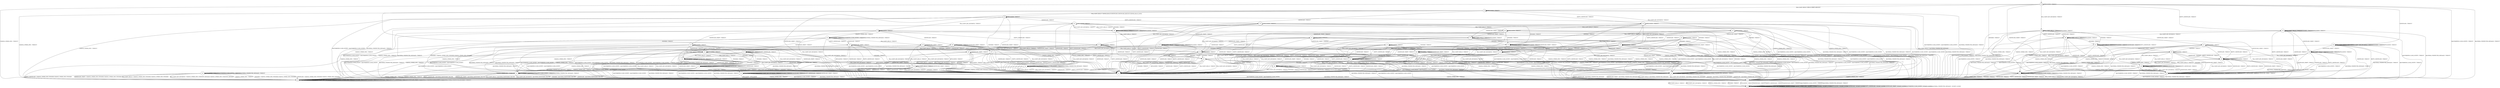 digraph g {

	s0 [shape="circle" label="s0"];
	s1 [shape="circle" label="s1"];
	s2 [shape="circle" label="s2"];
	s3 [shape="circle" label="s3"];
	s4 [shape="circle" label="s4"];
	s5 [shape="circle" label="s5"];
	s6 [shape="circle" label="s6"];
	s7 [shape="circle" label="s7"];
	s8 [shape="circle" label="s8"];
	s9 [shape="circle" label="s9"];
	s10 [shape="circle" label="s10"];
	s11 [shape="circle" label="s11"];
	s12 [shape="circle" label="s12"];
	s13 [shape="circle" label="s13"];
	s14 [shape="circle" label="s14"];
	s15 [shape="circle" label="s15"];
	s16 [shape="circle" label="s16"];
	s17 [shape="circle" label="s17"];
	s18 [shape="circle" label="s18"];
	s19 [shape="circle" label="s19"];
	s20 [shape="circle" label="s20"];
	s21 [shape="circle" label="s21"];
	s22 [shape="circle" label="s22"];
	s23 [shape="circle" label="s23"];
	s24 [shape="circle" label="s24"];
	s25 [shape="circle" label="s25"];
	s26 [shape="circle" label="s26"];
	s27 [shape="circle" label="s27"];
	s28 [shape="circle" label="s28"];
	s29 [shape="circle" label="s29"];
	s30 [shape="circle" label="s30"];
	s31 [shape="circle" label="s31"];
	s32 [shape="circle" label="s32"];
	s33 [shape="circle" label="s33"];
	s34 [shape="circle" label="s34"];
	s35 [shape="circle" label="s35"];
	s36 [shape="circle" label="s36"];
	s37 [shape="circle" label="s37"];
	s38 [shape="circle" label="s38"];
	s39 [shape="circle" label="s39"];
	s40 [shape="circle" label="s40"];
	s41 [shape="circle" label="s41"];
	s42 [shape="circle" label="s42"];
	s43 [shape="circle" label="s43"];
	s44 [shape="circle" label="s44"];
	s45 [shape="circle" label="s45"];
	s46 [shape="circle" label="s46"];
	s47 [shape="circle" label="s47"];
	s48 [shape="circle" label="s48"];
	s49 [shape="circle" label="s49"];
	s50 [shape="circle" label="s50"];
	s51 [shape="circle" label="s51"];
	s52 [shape="circle" label="s52"];
	s53 [shape="circle" label="s53"];
	s54 [shape="circle" label="s54"];
	s55 [shape="circle" label="s55"];
	s56 [shape="circle" label="s56"];
	s57 [shape="circle" label="s57"];
	s0 -> s2 [label="RSA_CLIENT_HELLO / HELLO_VERIFY_REQUEST"];
	s0 -> s8 [label="RSA_CLIENT_KEY_EXCHANGE / TIMEOUT"];
	s0 -> s6 [label="CHANGE_CIPHER_SPEC / TIMEOUT"];
	s0 -> s5 [label="FINISHED / TIMEOUT"];
	s0 -> s0 [label="APPLICATION / TIMEOUT"];
	s0 -> s28 [label="CERTIFICATE / TIMEOUT"];
	s0 -> s10 [label="EMPTY_CERTIFICATE / TIMEOUT"];
	s0 -> s5 [label="CERTIFICATE_VERIFY / TIMEOUT"];
	s0 -> s1 [label="Alert(WARNING,CLOSE_NOTIFY) / TIMEOUT"];
	s0 -> s1 [label="Alert(FATAL,UNEXPECTED_MESSAGE) / TIMEOUT"];
	s1 -> s3 [label="RSA_CLIENT_HELLO / TIMEOUT"];
	s1 -> s3 [label="RSA_CLIENT_KEY_EXCHANGE / TIMEOUT"];
	s1 -> s3 [label="CHANGE_CIPHER_SPEC / TIMEOUT"];
	s1 -> s3 [label="FINISHED / TIMEOUT"];
	s1 -> s3 [label="APPLICATION / TIMEOUT"];
	s1 -> s3 [label="CERTIFICATE / TIMEOUT"];
	s1 -> s3 [label="EMPTY_CERTIFICATE / TIMEOUT"];
	s1 -> s3 [label="CERTIFICATE_VERIFY / TIMEOUT"];
	s1 -> s3 [label="Alert(WARNING,CLOSE_NOTIFY) / TIMEOUT"];
	s1 -> s3 [label="Alert(FATAL,UNEXPECTED_MESSAGE) / TIMEOUT"];
	s2 -> s4 [label="RSA_CLIENT_HELLO / SERVER_HELLO,CERTIFICATE,CERTIFICATE_REQUEST,SERVER_HELLO_DONE"];
	s2 -> s15 [label="RSA_CLIENT_KEY_EXCHANGE / TIMEOUT"];
	s2 -> s6 [label="CHANGE_CIPHER_SPEC / TIMEOUT"];
	s2 -> s16 [label="FINISHED / TIMEOUT"];
	s2 -> s2 [label="APPLICATION / TIMEOUT"];
	s2 -> s56 [label="CERTIFICATE / TIMEOUT"];
	s2 -> s34 [label="EMPTY_CERTIFICATE / TIMEOUT"];
	s2 -> s16 [label="CERTIFICATE_VERIFY / TIMEOUT"];
	s2 -> s1 [label="Alert(WARNING,CLOSE_NOTIFY) / Alert(WARNING,CLOSE_NOTIFY)"];
	s2 -> s1 [label="Alert(FATAL,UNEXPECTED_MESSAGE) / TIMEOUT"];
	s3 -> s3 [label="RSA_CLIENT_HELLO / SOCKET_CLOSED"];
	s3 -> s3 [label="RSA_CLIENT_KEY_EXCHANGE / SOCKET_CLOSED"];
	s3 -> s3 [label="CHANGE_CIPHER_SPEC / SOCKET_CLOSED"];
	s3 -> s3 [label="FINISHED / SOCKET_CLOSED"];
	s3 -> s3 [label="APPLICATION / SOCKET_CLOSED"];
	s3 -> s3 [label="CERTIFICATE / SOCKET_CLOSED"];
	s3 -> s3 [label="EMPTY_CERTIFICATE / SOCKET_CLOSED"];
	s3 -> s3 [label="CERTIFICATE_VERIFY / SOCKET_CLOSED"];
	s3 -> s3 [label="Alert(WARNING,CLOSE_NOTIFY) / SOCKET_CLOSED"];
	s3 -> s3 [label="Alert(FATAL,UNEXPECTED_MESSAGE) / SOCKET_CLOSED"];
	s4 -> s1 [label="RSA_CLIENT_HELLO / Alert(FATAL,UNEXPECTED_MESSAGE)"];
	s4 -> s7 [label="RSA_CLIENT_KEY_EXCHANGE / TIMEOUT"];
	s4 -> s6 [label="CHANGE_CIPHER_SPEC / TIMEOUT"];
	s4 -> s16 [label="FINISHED / TIMEOUT"];
	s4 -> s4 [label="APPLICATION / TIMEOUT"];
	s4 -> s51 [label="CERTIFICATE / TIMEOUT"];
	s4 -> s20 [label="EMPTY_CERTIFICATE / TIMEOUT"];
	s4 -> s16 [label="CERTIFICATE_VERIFY / TIMEOUT"];
	s4 -> s1 [label="Alert(WARNING,CLOSE_NOTIFY) / Alert(WARNING,CLOSE_NOTIFY)"];
	s4 -> s1 [label="Alert(FATAL,UNEXPECTED_MESSAGE) / TIMEOUT"];
	s5 -> s5 [label="RSA_CLIENT_HELLO / TIMEOUT"];
	s5 -> s5 [label="RSA_CLIENT_KEY_EXCHANGE / TIMEOUT"];
	s5 -> s6 [label="CHANGE_CIPHER_SPEC / TIMEOUT"];
	s5 -> s5 [label="FINISHED / TIMEOUT"];
	s5 -> s5 [label="APPLICATION / TIMEOUT"];
	s5 -> s5 [label="CERTIFICATE / TIMEOUT"];
	s5 -> s5 [label="EMPTY_CERTIFICATE / TIMEOUT"];
	s5 -> s5 [label="CERTIFICATE_VERIFY / TIMEOUT"];
	s5 -> s1 [label="Alert(WARNING,CLOSE_NOTIFY) / TIMEOUT"];
	s5 -> s1 [label="Alert(FATAL,UNEXPECTED_MESSAGE) / TIMEOUT"];
	s6 -> s6 [label="RSA_CLIENT_HELLO / TIMEOUT"];
	s6 -> s6 [label="RSA_CLIENT_KEY_EXCHANGE / TIMEOUT"];
	s6 -> s6 [label="CHANGE_CIPHER_SPEC / TIMEOUT"];
	s6 -> s6 [label="FINISHED / TIMEOUT"];
	s6 -> s6 [label="APPLICATION / TIMEOUT"];
	s6 -> s6 [label="CERTIFICATE / TIMEOUT"];
	s6 -> s6 [label="EMPTY_CERTIFICATE / TIMEOUT"];
	s6 -> s6 [label="CERTIFICATE_VERIFY / TIMEOUT"];
	s6 -> s6 [label="Alert(WARNING,CLOSE_NOTIFY) / TIMEOUT"];
	s6 -> s6 [label="Alert(FATAL,UNEXPECTED_MESSAGE) / TIMEOUT"];
	s7 -> s33 [label="RSA_CLIENT_HELLO / TIMEOUT"];
	s7 -> s16 [label="RSA_CLIENT_KEY_EXCHANGE / TIMEOUT"];
	s7 -> s22 [label="CHANGE_CIPHER_SPEC / TIMEOUT"];
	s7 -> s12 [label="FINISHED / TIMEOUT"];
	s7 -> s7 [label="APPLICATION / TIMEOUT"];
	s7 -> s40 [label="CERTIFICATE / TIMEOUT"];
	s7 -> s53 [label="EMPTY_CERTIFICATE / TIMEOUT"];
	s7 -> s13 [label="CERTIFICATE_VERIFY / TIMEOUT"];
	s7 -> s1 [label="Alert(WARNING,CLOSE_NOTIFY) / Alert(WARNING,CLOSE_NOTIFY)"];
	s7 -> s1 [label="Alert(FATAL,UNEXPECTED_MESSAGE) / TIMEOUT"];
	s8 -> s8 [label="RSA_CLIENT_HELLO / TIMEOUT"];
	s8 -> s5 [label="RSA_CLIENT_KEY_EXCHANGE / TIMEOUT"];
	s8 -> s9 [label="CHANGE_CIPHER_SPEC / TIMEOUT"];
	s8 -> s31 [label="FINISHED / TIMEOUT"];
	s8 -> s8 [label="APPLICATION / TIMEOUT"];
	s8 -> s48 [label="CERTIFICATE / TIMEOUT"];
	s8 -> s48 [label="EMPTY_CERTIFICATE / TIMEOUT"];
	s8 -> s11 [label="CERTIFICATE_VERIFY / TIMEOUT"];
	s8 -> s1 [label="Alert(WARNING,CLOSE_NOTIFY) / TIMEOUT"];
	s8 -> s1 [label="Alert(FATAL,UNEXPECTED_MESSAGE) / TIMEOUT"];
	s9 -> s1 [label="RSA_CLIENT_HELLO / TIMEOUT"];
	s9 -> s1 [label="RSA_CLIENT_KEY_EXCHANGE / TIMEOUT"];
	s9 -> s6 [label="CHANGE_CIPHER_SPEC / TIMEOUT"];
	s9 -> s1 [label="FINISHED / TIMEOUT"];
	s9 -> s9 [label="APPLICATION / TIMEOUT"];
	s9 -> s1 [label="CERTIFICATE / TIMEOUT"];
	s9 -> s1 [label="EMPTY_CERTIFICATE / TIMEOUT"];
	s9 -> s1 [label="CERTIFICATE_VERIFY / TIMEOUT"];
	s9 -> s9 [label="Alert(WARNING,CLOSE_NOTIFY) / TIMEOUT"];
	s9 -> s9 [label="Alert(FATAL,UNEXPECTED_MESSAGE) / TIMEOUT"];
	s10 -> s10 [label="RSA_CLIENT_HELLO / TIMEOUT"];
	s10 -> s48 [label="RSA_CLIENT_KEY_EXCHANGE / TIMEOUT"];
	s10 -> s9 [label="CHANGE_CIPHER_SPEC / TIMEOUT"];
	s10 -> s10 [label="FINISHED / TIMEOUT"];
	s10 -> s10 [label="APPLICATION / TIMEOUT"];
	s10 -> s5 [label="CERTIFICATE / TIMEOUT"];
	s10 -> s5 [label="EMPTY_CERTIFICATE / TIMEOUT"];
	s10 -> s36 [label="CERTIFICATE_VERIFY / TIMEOUT"];
	s10 -> s1 [label="Alert(WARNING,CLOSE_NOTIFY) / TIMEOUT"];
	s10 -> s1 [label="Alert(FATAL,UNEXPECTED_MESSAGE) / TIMEOUT"];
	s11 -> s38 [label="RSA_CLIENT_HELLO / TIMEOUT"];
	s11 -> s5 [label="RSA_CLIENT_KEY_EXCHANGE / TIMEOUT"];
	s11 -> s9 [label="CHANGE_CIPHER_SPEC / TIMEOUT"];
	s11 -> s54 [label="FINISHED / TIMEOUT"];
	s11 -> s11 [label="APPLICATION / TIMEOUT"];
	s11 -> s39 [label="CERTIFICATE / TIMEOUT"];
	s11 -> s39 [label="EMPTY_CERTIFICATE / TIMEOUT"];
	s11 -> s5 [label="CERTIFICATE_VERIFY / TIMEOUT"];
	s11 -> s1 [label="Alert(WARNING,CLOSE_NOTIFY) / TIMEOUT"];
	s11 -> s1 [label="Alert(FATAL,UNEXPECTED_MESSAGE) / TIMEOUT"];
	s12 -> s46 [label="RSA_CLIENT_HELLO / TIMEOUT"];
	s12 -> s16 [label="RSA_CLIENT_KEY_EXCHANGE / TIMEOUT"];
	s12 -> s18 [label="CHANGE_CIPHER_SPEC / TIMEOUT"];
	s12 -> s16 [label="FINISHED / TIMEOUT"];
	s12 -> s12 [label="APPLICATION / TIMEOUT"];
	s12 -> s21 [label="CERTIFICATE / TIMEOUT"];
	s12 -> s21 [label="EMPTY_CERTIFICATE / TIMEOUT"];
	s12 -> s12 [label="CERTIFICATE_VERIFY / TIMEOUT"];
	s12 -> s1 [label="Alert(WARNING,CLOSE_NOTIFY) / Alert(WARNING,CLOSE_NOTIFY)"];
	s12 -> s1 [label="Alert(FATAL,UNEXPECTED_MESSAGE) / TIMEOUT"];
	s13 -> s42 [label="RSA_CLIENT_HELLO / TIMEOUT"];
	s13 -> s16 [label="RSA_CLIENT_KEY_EXCHANGE / TIMEOUT"];
	s13 -> s14 [label="CHANGE_CIPHER_SPEC / TIMEOUT"];
	s13 -> s27 [label="FINISHED / TIMEOUT"];
	s13 -> s13 [label="APPLICATION / TIMEOUT"];
	s13 -> s49 [label="CERTIFICATE / TIMEOUT"];
	s13 -> s49 [label="EMPTY_CERTIFICATE / TIMEOUT"];
	s13 -> s16 [label="CERTIFICATE_VERIFY / TIMEOUT"];
	s13 -> s1 [label="Alert(WARNING,CLOSE_NOTIFY) / Alert(WARNING,CLOSE_NOTIFY)"];
	s13 -> s1 [label="Alert(FATAL,UNEXPECTED_MESSAGE) / TIMEOUT"];
	s14 -> s1 [label="RSA_CLIENT_HELLO / Alert(FATAL,HANDSHAKE_FAILURE)"];
	s14 -> s1 [label="RSA_CLIENT_KEY_EXCHANGE / Alert(FATAL,HANDSHAKE_FAILURE)"];
	s14 -> s6 [label="CHANGE_CIPHER_SPEC / TIMEOUT"];
	s14 -> s1 [label="FINISHED / Alert(FATAL,HANDSHAKE_FAILURE)"];
	s14 -> s14 [label="APPLICATION / TIMEOUT"];
	s14 -> s1 [label="CERTIFICATE / Alert(FATAL,HANDSHAKE_FAILURE)"];
	s14 -> s1 [label="EMPTY_CERTIFICATE / Alert(FATAL,HANDSHAKE_FAILURE)"];
	s14 -> s1 [label="CERTIFICATE_VERIFY / Alert(FATAL,HANDSHAKE_FAILURE)"];
	s14 -> s14 [label="Alert(WARNING,CLOSE_NOTIFY) / TIMEOUT"];
	s14 -> s14 [label="Alert(FATAL,UNEXPECTED_MESSAGE) / TIMEOUT"];
	s15 -> s33 [label="RSA_CLIENT_HELLO / TIMEOUT"];
	s15 -> s16 [label="RSA_CLIENT_KEY_EXCHANGE / TIMEOUT"];
	s15 -> s18 [label="CHANGE_CIPHER_SPEC / TIMEOUT"];
	s15 -> s12 [label="FINISHED / TIMEOUT"];
	s15 -> s15 [label="APPLICATION / TIMEOUT"];
	s15 -> s17 [label="CERTIFICATE / TIMEOUT"];
	s15 -> s17 [label="EMPTY_CERTIFICATE / TIMEOUT"];
	s15 -> s43 [label="CERTIFICATE_VERIFY / TIMEOUT"];
	s15 -> s1 [label="Alert(WARNING,CLOSE_NOTIFY) / Alert(WARNING,CLOSE_NOTIFY)"];
	s15 -> s1 [label="Alert(FATAL,UNEXPECTED_MESSAGE) / TIMEOUT"];
	s16 -> s16 [label="RSA_CLIENT_HELLO / TIMEOUT"];
	s16 -> s16 [label="RSA_CLIENT_KEY_EXCHANGE / TIMEOUT"];
	s16 -> s6 [label="CHANGE_CIPHER_SPEC / TIMEOUT"];
	s16 -> s16 [label="FINISHED / TIMEOUT"];
	s16 -> s16 [label="APPLICATION / TIMEOUT"];
	s16 -> s16 [label="CERTIFICATE / TIMEOUT"];
	s16 -> s16 [label="EMPTY_CERTIFICATE / TIMEOUT"];
	s16 -> s16 [label="CERTIFICATE_VERIFY / TIMEOUT"];
	s16 -> s1 [label="Alert(WARNING,CLOSE_NOTIFY) / Alert(WARNING,CLOSE_NOTIFY)"];
	s16 -> s1 [label="Alert(FATAL,UNEXPECTED_MESSAGE) / TIMEOUT"];
	s17 -> s55 [label="RSA_CLIENT_HELLO / TIMEOUT"];
	s17 -> s16 [label="RSA_CLIENT_KEY_EXCHANGE / TIMEOUT"];
	s17 -> s18 [label="CHANGE_CIPHER_SPEC / TIMEOUT"];
	s17 -> s21 [label="FINISHED / TIMEOUT"];
	s17 -> s17 [label="APPLICATION / TIMEOUT"];
	s17 -> s16 [label="CERTIFICATE / TIMEOUT"];
	s17 -> s16 [label="EMPTY_CERTIFICATE / TIMEOUT"];
	s17 -> s19 [label="CERTIFICATE_VERIFY / TIMEOUT"];
	s17 -> s1 [label="Alert(WARNING,CLOSE_NOTIFY) / Alert(WARNING,CLOSE_NOTIFY)"];
	s17 -> s1 [label="Alert(FATAL,UNEXPECTED_MESSAGE) / TIMEOUT"];
	s18 -> s1 [label="RSA_CLIENT_HELLO / Alert(FATAL,UNEXPECTED_MESSAGE)"];
	s18 -> s1 [label="RSA_CLIENT_KEY_EXCHANGE / Alert(FATAL,UNEXPECTED_MESSAGE)"];
	s18 -> s6 [label="CHANGE_CIPHER_SPEC / TIMEOUT"];
	s18 -> s1 [label="FINISHED / Alert(FATAL,UNEXPECTED_MESSAGE)"];
	s18 -> s18 [label="APPLICATION / TIMEOUT"];
	s18 -> s1 [label="CERTIFICATE / Alert(FATAL,UNEXPECTED_MESSAGE)"];
	s18 -> s1 [label="EMPTY_CERTIFICATE / Alert(FATAL,UNEXPECTED_MESSAGE)"];
	s18 -> s1 [label="CERTIFICATE_VERIFY / Alert(FATAL,UNEXPECTED_MESSAGE)"];
	s18 -> s18 [label="Alert(WARNING,CLOSE_NOTIFY) / TIMEOUT"];
	s18 -> s18 [label="Alert(FATAL,UNEXPECTED_MESSAGE) / TIMEOUT"];
	s19 -> s19 [label="RSA_CLIENT_HELLO / TIMEOUT"];
	s19 -> s16 [label="RSA_CLIENT_KEY_EXCHANGE / TIMEOUT"];
	s19 -> s18 [label="CHANGE_CIPHER_SPEC / TIMEOUT"];
	s19 -> s50 [label="FINISHED / TIMEOUT"];
	s19 -> s19 [label="APPLICATION / TIMEOUT"];
	s19 -> s16 [label="CERTIFICATE / TIMEOUT"];
	s19 -> s16 [label="EMPTY_CERTIFICATE / TIMEOUT"];
	s19 -> s16 [label="CERTIFICATE_VERIFY / TIMEOUT"];
	s19 -> s1 [label="Alert(WARNING,CLOSE_NOTIFY) / Alert(WARNING,CLOSE_NOTIFY)"];
	s19 -> s1 [label="Alert(FATAL,UNEXPECTED_MESSAGE) / TIMEOUT"];
	s20 -> s45 [label="RSA_CLIENT_HELLO / TIMEOUT"];
	s20 -> s53 [label="RSA_CLIENT_KEY_EXCHANGE / TIMEOUT"];
	s20 -> s18 [label="CHANGE_CIPHER_SPEC / TIMEOUT"];
	s20 -> s35 [label="FINISHED / TIMEOUT"];
	s20 -> s20 [label="APPLICATION / TIMEOUT"];
	s20 -> s16 [label="CERTIFICATE / TIMEOUT"];
	s20 -> s16 [label="EMPTY_CERTIFICATE / TIMEOUT"];
	s20 -> s26 [label="CERTIFICATE_VERIFY / TIMEOUT"];
	s20 -> s1 [label="Alert(WARNING,CLOSE_NOTIFY) / Alert(WARNING,CLOSE_NOTIFY)"];
	s20 -> s1 [label="Alert(FATAL,UNEXPECTED_MESSAGE) / TIMEOUT"];
	s21 -> s52 [label="RSA_CLIENT_HELLO / TIMEOUT"];
	s21 -> s16 [label="RSA_CLIENT_KEY_EXCHANGE / TIMEOUT"];
	s21 -> s18 [label="CHANGE_CIPHER_SPEC / TIMEOUT"];
	s21 -> s16 [label="FINISHED / TIMEOUT"];
	s21 -> s21 [label="APPLICATION / TIMEOUT"];
	s21 -> s16 [label="CERTIFICATE / TIMEOUT"];
	s21 -> s16 [label="EMPTY_CERTIFICATE / TIMEOUT"];
	s21 -> s50 [label="CERTIFICATE_VERIFY / TIMEOUT"];
	s21 -> s1 [label="Alert(WARNING,CLOSE_NOTIFY) / Alert(WARNING,CLOSE_NOTIFY)"];
	s21 -> s1 [label="Alert(FATAL,UNEXPECTED_MESSAGE) / TIMEOUT"];
	s22 -> s29 [label="RSA_CLIENT_HELLO / TIMEOUT"];
	s22 -> s16 [label="RSA_CLIENT_KEY_EXCHANGE / TIMEOUT"];
	s22 -> s6 [label="CHANGE_CIPHER_SPEC / TIMEOUT"];
	s22 -> s32 [label="FINISHED / CHANGE_CIPHER_SPEC,FINISHED,CHANGE_CIPHER_SPEC,FINISHED"];
	s22 -> s22 [label="APPLICATION / TIMEOUT"];
	s22 -> s23 [label="CERTIFICATE / TIMEOUT"];
	s22 -> s23 [label="EMPTY_CERTIFICATE / TIMEOUT"];
	s22 -> s47 [label="CERTIFICATE_VERIFY / TIMEOUT"];
	s22 -> s22 [label="Alert(WARNING,CLOSE_NOTIFY) / TIMEOUT"];
	s22 -> s22 [label="Alert(FATAL,UNEXPECTED_MESSAGE) / TIMEOUT"];
	s23 -> s30 [label="RSA_CLIENT_HELLO / TIMEOUT"];
	s23 -> s16 [label="RSA_CLIENT_KEY_EXCHANGE / TIMEOUT"];
	s23 -> s18 [label="CHANGE_CIPHER_SPEC / TIMEOUT"];
	s23 -> s24 [label="FINISHED / TIMEOUT"];
	s23 -> s16 [label="APPLICATION / TIMEOUT"];
	s23 -> s16 [label="CERTIFICATE / TIMEOUT"];
	s23 -> s16 [label="EMPTY_CERTIFICATE / TIMEOUT"];
	s23 -> s23 [label="CERTIFICATE_VERIFY / TIMEOUT"];
	s23 -> s1 [label="Alert(WARNING,CLOSE_NOTIFY) / Alert(WARNING,CLOSE_NOTIFY)"];
	s23 -> s1 [label="Alert(FATAL,UNEXPECTED_MESSAGE) / TIMEOUT"];
	s24 -> s24 [label="RSA_CLIENT_HELLO / TIMEOUT"];
	s24 -> s16 [label="RSA_CLIENT_KEY_EXCHANGE / TIMEOUT"];
	s24 -> s25 [label="CHANGE_CIPHER_SPEC / TIMEOUT"];
	s24 -> s16 [label="FINISHED / TIMEOUT"];
	s24 -> s16 [label="APPLICATION / TIMEOUT"];
	s24 -> s16 [label="CERTIFICATE / TIMEOUT"];
	s24 -> s16 [label="EMPTY_CERTIFICATE / TIMEOUT"];
	s24 -> s24 [label="CERTIFICATE_VERIFY / TIMEOUT"];
	s24 -> s1 [label="Alert(WARNING,CLOSE_NOTIFY) / Alert(WARNING,CLOSE_NOTIFY)"];
	s24 -> s1 [label="Alert(FATAL,UNEXPECTED_MESSAGE) / TIMEOUT"];
	s25 -> s6 [label="RSA_CLIENT_HELLO / CHANGE_CIPHER_SPEC,FINISHED,CHANGE_CIPHER_SPEC,FINISHED"];
	s25 -> s6 [label="RSA_CLIENT_KEY_EXCHANGE / CHANGE_CIPHER_SPEC,UNKNOWN_MESSAGE,CHANGE_CIPHER_SPEC,UNKNOWN_MESSAGE"];
	s25 -> s6 [label="CHANGE_CIPHER_SPEC / TIMEOUT"];
	s25 -> s6 [label="FINISHED / CHANGE_CIPHER_SPEC,FINISHED,CHANGE_CIPHER_SPEC,FINISHED"];
	s25 -> s25 [label="APPLICATION / TIMEOUT"];
	s25 -> s6 [label="CERTIFICATE / CHANGE_CIPHER_SPEC,FINISHED,CHANGE_CIPHER_SPEC,FINISHED"];
	s25 -> s6 [label="EMPTY_CERTIFICATE / CHANGE_CIPHER_SPEC,FINISHED,CHANGE_CIPHER_SPEC,FINISHED"];
	s25 -> s6 [label="CERTIFICATE_VERIFY / CHANGE_CIPHER_SPEC,FINISHED,CHANGE_CIPHER_SPEC,FINISHED"];
	s25 -> s25 [label="Alert(WARNING,CLOSE_NOTIFY) / TIMEOUT"];
	s25 -> s25 [label="Alert(FATAL,UNEXPECTED_MESSAGE) / TIMEOUT"];
	s26 -> s26 [label="RSA_CLIENT_HELLO / TIMEOUT"];
	s26 -> s49 [label="RSA_CLIENT_KEY_EXCHANGE / TIMEOUT"];
	s26 -> s14 [label="CHANGE_CIPHER_SPEC / TIMEOUT"];
	s26 -> s26 [label="FINISHED / TIMEOUT"];
	s26 -> s26 [label="APPLICATION / TIMEOUT"];
	s26 -> s16 [label="CERTIFICATE / TIMEOUT"];
	s26 -> s16 [label="EMPTY_CERTIFICATE / TIMEOUT"];
	s26 -> s16 [label="CERTIFICATE_VERIFY / TIMEOUT"];
	s26 -> s1 [label="Alert(WARNING,CLOSE_NOTIFY) / Alert(WARNING,CLOSE_NOTIFY)"];
	s26 -> s1 [label="Alert(FATAL,UNEXPECTED_MESSAGE) / TIMEOUT"];
	s27 -> s27 [label="RSA_CLIENT_HELLO / TIMEOUT"];
	s27 -> s16 [label="RSA_CLIENT_KEY_EXCHANGE / TIMEOUT"];
	s27 -> s14 [label="CHANGE_CIPHER_SPEC / TIMEOUT"];
	s27 -> s16 [label="FINISHED / TIMEOUT"];
	s27 -> s27 [label="APPLICATION / TIMEOUT"];
	s27 -> s27 [label="CERTIFICATE / TIMEOUT"];
	s27 -> s27 [label="EMPTY_CERTIFICATE / TIMEOUT"];
	s27 -> s16 [label="CERTIFICATE_VERIFY / TIMEOUT"];
	s27 -> s1 [label="Alert(WARNING,CLOSE_NOTIFY) / Alert(WARNING,CLOSE_NOTIFY)"];
	s27 -> s1 [label="Alert(FATAL,UNEXPECTED_MESSAGE) / TIMEOUT"];
	s28 -> s28 [label="RSA_CLIENT_HELLO / TIMEOUT"];
	s28 -> s28 [label="RSA_CLIENT_KEY_EXCHANGE / TIMEOUT"];
	s28 -> s6 [label="CHANGE_CIPHER_SPEC / TIMEOUT"];
	s28 -> s28 [label="FINISHED / TIMEOUT"];
	s28 -> s28 [label="APPLICATION / TIMEOUT"];
	s28 -> s5 [label="CERTIFICATE / TIMEOUT"];
	s28 -> s5 [label="EMPTY_CERTIFICATE / TIMEOUT"];
	s28 -> s36 [label="CERTIFICATE_VERIFY / TIMEOUT"];
	s28 -> s1 [label="Alert(WARNING,CLOSE_NOTIFY) / TIMEOUT"];
	s28 -> s1 [label="Alert(FATAL,UNEXPECTED_MESSAGE) / TIMEOUT"];
	s29 -> s16 [label="RSA_CLIENT_HELLO / TIMEOUT"];
	s29 -> s16 [label="RSA_CLIENT_KEY_EXCHANGE / TIMEOUT"];
	s29 -> s18 [label="CHANGE_CIPHER_SPEC / TIMEOUT"];
	s29 -> s44 [label="FINISHED / TIMEOUT"];
	s29 -> s16 [label="APPLICATION / TIMEOUT"];
	s29 -> s30 [label="CERTIFICATE / TIMEOUT"];
	s29 -> s30 [label="EMPTY_CERTIFICATE / TIMEOUT"];
	s29 -> s29 [label="CERTIFICATE_VERIFY / TIMEOUT"];
	s29 -> s1 [label="Alert(WARNING,CLOSE_NOTIFY) / Alert(WARNING,CLOSE_NOTIFY)"];
	s29 -> s1 [label="Alert(FATAL,UNEXPECTED_MESSAGE) / TIMEOUT"];
	s30 -> s16 [label="RSA_CLIENT_HELLO / TIMEOUT"];
	s30 -> s16 [label="RSA_CLIENT_KEY_EXCHANGE / TIMEOUT"];
	s30 -> s18 [label="CHANGE_CIPHER_SPEC / TIMEOUT"];
	s30 -> s52 [label="FINISHED / TIMEOUT"];
	s30 -> s16 [label="APPLICATION / TIMEOUT"];
	s30 -> s16 [label="CERTIFICATE / TIMEOUT"];
	s30 -> s16 [label="EMPTY_CERTIFICATE / TIMEOUT"];
	s30 -> s19 [label="CERTIFICATE_VERIFY / TIMEOUT"];
	s30 -> s1 [label="Alert(WARNING,CLOSE_NOTIFY) / Alert(WARNING,CLOSE_NOTIFY)"];
	s30 -> s1 [label="Alert(FATAL,UNEXPECTED_MESSAGE) / TIMEOUT"];
	s31 -> s31 [label="RSA_CLIENT_HELLO / TIMEOUT"];
	s31 -> s5 [label="RSA_CLIENT_KEY_EXCHANGE / TIMEOUT"];
	s31 -> s9 [label="CHANGE_CIPHER_SPEC / TIMEOUT"];
	s31 -> s5 [label="FINISHED / TIMEOUT"];
	s31 -> s31 [label="APPLICATION / TIMEOUT"];
	s31 -> s31 [label="CERTIFICATE / TIMEOUT"];
	s31 -> s31 [label="EMPTY_CERTIFICATE / TIMEOUT"];
	s31 -> s54 [label="CERTIFICATE_VERIFY / TIMEOUT"];
	s31 -> s1 [label="Alert(WARNING,CLOSE_NOTIFY) / TIMEOUT"];
	s31 -> s1 [label="Alert(FATAL,UNEXPECTED_MESSAGE) / TIMEOUT"];
	s32 -> s32 [label="RSA_CLIENT_HELLO / TIMEOUT"];
	s32 -> s32 [label="RSA_CLIENT_KEY_EXCHANGE / TIMEOUT"];
	s32 -> s6 [label="CHANGE_CIPHER_SPEC / TIMEOUT"];
	s32 -> s32 [label="FINISHED / TIMEOUT"];
	s32 -> s1 [label="APPLICATION / APPLICATION"];
	s32 -> s32 [label="CERTIFICATE / TIMEOUT"];
	s32 -> s32 [label="EMPTY_CERTIFICATE / TIMEOUT"];
	s32 -> s32 [label="CERTIFICATE_VERIFY / TIMEOUT"];
	s32 -> s1 [label="Alert(WARNING,CLOSE_NOTIFY) / TIMEOUT"];
	s32 -> s1 [label="Alert(FATAL,UNEXPECTED_MESSAGE) / TIMEOUT"];
	s33 -> s16 [label="RSA_CLIENT_HELLO / TIMEOUT"];
	s33 -> s16 [label="RSA_CLIENT_KEY_EXCHANGE / TIMEOUT"];
	s33 -> s18 [label="CHANGE_CIPHER_SPEC / TIMEOUT"];
	s33 -> s46 [label="FINISHED / TIMEOUT"];
	s33 -> s33 [label="APPLICATION / TIMEOUT"];
	s33 -> s55 [label="CERTIFICATE / TIMEOUT"];
	s33 -> s55 [label="EMPTY_CERTIFICATE / TIMEOUT"];
	s33 -> s37 [label="CERTIFICATE_VERIFY / TIMEOUT"];
	s33 -> s1 [label="Alert(WARNING,CLOSE_NOTIFY) / Alert(WARNING,CLOSE_NOTIFY)"];
	s33 -> s1 [label="Alert(FATAL,UNEXPECTED_MESSAGE) / TIMEOUT"];
	s34 -> s45 [label="RSA_CLIENT_HELLO / TIMEOUT"];
	s34 -> s17 [label="RSA_CLIENT_KEY_EXCHANGE / TIMEOUT"];
	s34 -> s18 [label="CHANGE_CIPHER_SPEC / TIMEOUT"];
	s34 -> s35 [label="FINISHED / TIMEOUT"];
	s34 -> s34 [label="APPLICATION / TIMEOUT"];
	s34 -> s16 [label="CERTIFICATE / TIMEOUT"];
	s34 -> s16 [label="EMPTY_CERTIFICATE / TIMEOUT"];
	s34 -> s57 [label="CERTIFICATE_VERIFY / TIMEOUT"];
	s34 -> s1 [label="Alert(WARNING,CLOSE_NOTIFY) / Alert(WARNING,CLOSE_NOTIFY)"];
	s34 -> s1 [label="Alert(FATAL,UNEXPECTED_MESSAGE) / TIMEOUT"];
	s35 -> s35 [label="RSA_CLIENT_HELLO / TIMEOUT"];
	s35 -> s21 [label="RSA_CLIENT_KEY_EXCHANGE / TIMEOUT"];
	s35 -> s18 [label="CHANGE_CIPHER_SPEC / TIMEOUT"];
	s35 -> s16 [label="FINISHED / TIMEOUT"];
	s35 -> s35 [label="APPLICATION / TIMEOUT"];
	s35 -> s16 [label="CERTIFICATE / TIMEOUT"];
	s35 -> s16 [label="EMPTY_CERTIFICATE / TIMEOUT"];
	s35 -> s35 [label="CERTIFICATE_VERIFY / TIMEOUT"];
	s35 -> s1 [label="Alert(WARNING,CLOSE_NOTIFY) / Alert(WARNING,CLOSE_NOTIFY)"];
	s35 -> s1 [label="Alert(FATAL,UNEXPECTED_MESSAGE) / TIMEOUT"];
	s36 -> s36 [label="RSA_CLIENT_HELLO / TIMEOUT"];
	s36 -> s39 [label="RSA_CLIENT_KEY_EXCHANGE / TIMEOUT"];
	s36 -> s9 [label="CHANGE_CIPHER_SPEC / TIMEOUT"];
	s36 -> s36 [label="FINISHED / TIMEOUT"];
	s36 -> s36 [label="APPLICATION / TIMEOUT"];
	s36 -> s5 [label="CERTIFICATE / TIMEOUT"];
	s36 -> s5 [label="EMPTY_CERTIFICATE / TIMEOUT"];
	s36 -> s5 [label="CERTIFICATE_VERIFY / TIMEOUT"];
	s36 -> s1 [label="Alert(WARNING,CLOSE_NOTIFY) / TIMEOUT"];
	s36 -> s1 [label="Alert(FATAL,UNEXPECTED_MESSAGE) / TIMEOUT"];
	s37 -> s16 [label="RSA_CLIENT_HELLO / TIMEOUT"];
	s37 -> s16 [label="RSA_CLIENT_KEY_EXCHANGE / TIMEOUT"];
	s37 -> s18 [label="CHANGE_CIPHER_SPEC / TIMEOUT"];
	s37 -> s46 [label="FINISHED / TIMEOUT"];
	s37 -> s37 [label="APPLICATION / TIMEOUT"];
	s37 -> s19 [label="CERTIFICATE / TIMEOUT"];
	s37 -> s19 [label="EMPTY_CERTIFICATE / TIMEOUT"];
	s37 -> s16 [label="CERTIFICATE_VERIFY / TIMEOUT"];
	s37 -> s1 [label="Alert(WARNING,CLOSE_NOTIFY) / Alert(WARNING,CLOSE_NOTIFY)"];
	s37 -> s1 [label="Alert(FATAL,UNEXPECTED_MESSAGE) / TIMEOUT"];
	s38 -> s5 [label="RSA_CLIENT_HELLO / TIMEOUT"];
	s38 -> s5 [label="RSA_CLIENT_KEY_EXCHANGE / TIMEOUT"];
	s38 -> s9 [label="CHANGE_CIPHER_SPEC / TIMEOUT"];
	s38 -> s38 [label="FINISHED / TIMEOUT"];
	s38 -> s38 [label="APPLICATION / TIMEOUT"];
	s38 -> s38 [label="CERTIFICATE / TIMEOUT"];
	s38 -> s38 [label="EMPTY_CERTIFICATE / TIMEOUT"];
	s38 -> s5 [label="CERTIFICATE_VERIFY / TIMEOUT"];
	s38 -> s1 [label="Alert(WARNING,CLOSE_NOTIFY) / TIMEOUT"];
	s38 -> s1 [label="Alert(FATAL,UNEXPECTED_MESSAGE) / TIMEOUT"];
	s39 -> s38 [label="RSA_CLIENT_HELLO / TIMEOUT"];
	s39 -> s5 [label="RSA_CLIENT_KEY_EXCHANGE / TIMEOUT"];
	s39 -> s9 [label="CHANGE_CIPHER_SPEC / TIMEOUT"];
	s39 -> s39 [label="FINISHED / TIMEOUT"];
	s39 -> s39 [label="APPLICATION / TIMEOUT"];
	s39 -> s5 [label="CERTIFICATE / TIMEOUT"];
	s39 -> s5 [label="EMPTY_CERTIFICATE / TIMEOUT"];
	s39 -> s5 [label="CERTIFICATE_VERIFY / TIMEOUT"];
	s39 -> s1 [label="Alert(WARNING,CLOSE_NOTIFY) / TIMEOUT"];
	s39 -> s1 [label="Alert(FATAL,UNEXPECTED_MESSAGE) / TIMEOUT"];
	s40 -> s55 [label="RSA_CLIENT_HELLO / TIMEOUT"];
	s40 -> s16 [label="RSA_CLIENT_KEY_EXCHANGE / TIMEOUT"];
	s40 -> s41 [label="CHANGE_CIPHER_SPEC / TIMEOUT"];
	s40 -> s21 [label="FINISHED / TIMEOUT"];
	s40 -> s40 [label="APPLICATION / TIMEOUT"];
	s40 -> s16 [label="CERTIFICATE / TIMEOUT"];
	s40 -> s16 [label="EMPTY_CERTIFICATE / TIMEOUT"];
	s40 -> s40 [label="CERTIFICATE_VERIFY / TIMEOUT"];
	s40 -> s1 [label="Alert(WARNING,CLOSE_NOTIFY) / Alert(WARNING,CLOSE_NOTIFY)"];
	s40 -> s1 [label="Alert(FATAL,UNEXPECTED_MESSAGE) / TIMEOUT"];
	s41 -> s16 [label="RSA_CLIENT_HELLO / TIMEOUT"];
	s41 -> s16 [label="RSA_CLIENT_KEY_EXCHANGE / TIMEOUT"];
	s41 -> s6 [label="CHANGE_CIPHER_SPEC / TIMEOUT"];
	s41 -> s32 [label="FINISHED / CHANGE_CIPHER_SPEC,FINISHED,CHANGE_CIPHER_SPEC,FINISHED"];
	s41 -> s41 [label="APPLICATION / TIMEOUT"];
	s41 -> s16 [label="CERTIFICATE / TIMEOUT"];
	s41 -> s16 [label="EMPTY_CERTIFICATE / TIMEOUT"];
	s41 -> s16 [label="CERTIFICATE_VERIFY / TIMEOUT"];
	s41 -> s41 [label="Alert(WARNING,CLOSE_NOTIFY) / TIMEOUT"];
	s41 -> s41 [label="Alert(FATAL,UNEXPECTED_MESSAGE) / TIMEOUT"];
	s42 -> s16 [label="RSA_CLIENT_HELLO / TIMEOUT"];
	s42 -> s16 [label="RSA_CLIENT_KEY_EXCHANGE / TIMEOUT"];
	s42 -> s14 [label="CHANGE_CIPHER_SPEC / TIMEOUT"];
	s42 -> s27 [label="FINISHED / TIMEOUT"];
	s42 -> s42 [label="APPLICATION / TIMEOUT"];
	s42 -> s42 [label="CERTIFICATE / TIMEOUT"];
	s42 -> s42 [label="EMPTY_CERTIFICATE / TIMEOUT"];
	s42 -> s16 [label="CERTIFICATE_VERIFY / TIMEOUT"];
	s42 -> s1 [label="Alert(WARNING,CLOSE_NOTIFY) / Alert(WARNING,CLOSE_NOTIFY)"];
	s42 -> s1 [label="Alert(FATAL,UNEXPECTED_MESSAGE) / TIMEOUT"];
	s43 -> s37 [label="RSA_CLIENT_HELLO / TIMEOUT"];
	s43 -> s16 [label="RSA_CLIENT_KEY_EXCHANGE / TIMEOUT"];
	s43 -> s18 [label="CHANGE_CIPHER_SPEC / TIMEOUT"];
	s43 -> s12 [label="FINISHED / TIMEOUT"];
	s43 -> s43 [label="APPLICATION / TIMEOUT"];
	s43 -> s19 [label="CERTIFICATE / TIMEOUT"];
	s43 -> s19 [label="EMPTY_CERTIFICATE / TIMEOUT"];
	s43 -> s16 [label="CERTIFICATE_VERIFY / TIMEOUT"];
	s43 -> s1 [label="Alert(WARNING,CLOSE_NOTIFY) / Alert(WARNING,CLOSE_NOTIFY)"];
	s43 -> s1 [label="Alert(FATAL,UNEXPECTED_MESSAGE) / TIMEOUT"];
	s44 -> s16 [label="RSA_CLIENT_HELLO / TIMEOUT"];
	s44 -> s16 [label="RSA_CLIENT_KEY_EXCHANGE / TIMEOUT"];
	s44 -> s18 [label="CHANGE_CIPHER_SPEC / TIMEOUT"];
	s44 -> s16 [label="FINISHED / TIMEOUT"];
	s44 -> s16 [label="APPLICATION / TIMEOUT"];
	s44 -> s52 [label="CERTIFICATE / TIMEOUT"];
	s44 -> s52 [label="EMPTY_CERTIFICATE / TIMEOUT"];
	s44 -> s44 [label="CERTIFICATE_VERIFY / TIMEOUT"];
	s44 -> s1 [label="Alert(WARNING,CLOSE_NOTIFY) / Alert(WARNING,CLOSE_NOTIFY)"];
	s44 -> s1 [label="Alert(FATAL,UNEXPECTED_MESSAGE) / TIMEOUT"];
	s45 -> s16 [label="RSA_CLIENT_HELLO / TIMEOUT"];
	s45 -> s55 [label="RSA_CLIENT_KEY_EXCHANGE / TIMEOUT"];
	s45 -> s18 [label="CHANGE_CIPHER_SPEC / TIMEOUT"];
	s45 -> s35 [label="FINISHED / TIMEOUT"];
	s45 -> s45 [label="APPLICATION / TIMEOUT"];
	s45 -> s16 [label="CERTIFICATE / TIMEOUT"];
	s45 -> s16 [label="EMPTY_CERTIFICATE / TIMEOUT"];
	s45 -> s57 [label="CERTIFICATE_VERIFY / TIMEOUT"];
	s45 -> s1 [label="Alert(WARNING,CLOSE_NOTIFY) / Alert(WARNING,CLOSE_NOTIFY)"];
	s45 -> s1 [label="Alert(FATAL,UNEXPECTED_MESSAGE) / TIMEOUT"];
	s46 -> s16 [label="RSA_CLIENT_HELLO / TIMEOUT"];
	s46 -> s16 [label="RSA_CLIENT_KEY_EXCHANGE / TIMEOUT"];
	s46 -> s18 [label="CHANGE_CIPHER_SPEC / TIMEOUT"];
	s46 -> s16 [label="FINISHED / TIMEOUT"];
	s46 -> s46 [label="APPLICATION / TIMEOUT"];
	s46 -> s52 [label="CERTIFICATE / TIMEOUT"];
	s46 -> s52 [label="EMPTY_CERTIFICATE / TIMEOUT"];
	s46 -> s46 [label="CERTIFICATE_VERIFY / TIMEOUT"];
	s46 -> s1 [label="Alert(WARNING,CLOSE_NOTIFY) / Alert(WARNING,CLOSE_NOTIFY)"];
	s46 -> s1 [label="Alert(FATAL,UNEXPECTED_MESSAGE) / TIMEOUT"];
	s47 -> s42 [label="RSA_CLIENT_HELLO / TIMEOUT"];
	s47 -> s16 [label="RSA_CLIENT_KEY_EXCHANGE / TIMEOUT"];
	s47 -> s14 [label="CHANGE_CIPHER_SPEC / TIMEOUT"];
	s47 -> s27 [label="FINISHED / TIMEOUT"];
	s47 -> s16 [label="APPLICATION / TIMEOUT"];
	s47 -> s47 [label="CERTIFICATE / TIMEOUT"];
	s47 -> s47 [label="EMPTY_CERTIFICATE / TIMEOUT"];
	s47 -> s16 [label="CERTIFICATE_VERIFY / TIMEOUT"];
	s47 -> s1 [label="Alert(WARNING,CLOSE_NOTIFY) / Alert(WARNING,CLOSE_NOTIFY)"];
	s47 -> s1 [label="Alert(FATAL,UNEXPECTED_MESSAGE) / TIMEOUT"];
	s48 -> s48 [label="RSA_CLIENT_HELLO / TIMEOUT"];
	s48 -> s5 [label="RSA_CLIENT_KEY_EXCHANGE / TIMEOUT"];
	s48 -> s9 [label="CHANGE_CIPHER_SPEC / TIMEOUT"];
	s48 -> s31 [label="FINISHED / TIMEOUT"];
	s48 -> s48 [label="APPLICATION / TIMEOUT"];
	s48 -> s5 [label="CERTIFICATE / TIMEOUT"];
	s48 -> s5 [label="EMPTY_CERTIFICATE / TIMEOUT"];
	s48 -> s39 [label="CERTIFICATE_VERIFY / TIMEOUT"];
	s48 -> s1 [label="Alert(WARNING,CLOSE_NOTIFY) / TIMEOUT"];
	s48 -> s1 [label="Alert(FATAL,UNEXPECTED_MESSAGE) / TIMEOUT"];
	s49 -> s42 [label="RSA_CLIENT_HELLO / TIMEOUT"];
	s49 -> s16 [label="RSA_CLIENT_KEY_EXCHANGE / TIMEOUT"];
	s49 -> s14 [label="CHANGE_CIPHER_SPEC / TIMEOUT"];
	s49 -> s27 [label="FINISHED / TIMEOUT"];
	s49 -> s49 [label="APPLICATION / TIMEOUT"];
	s49 -> s16 [label="CERTIFICATE / TIMEOUT"];
	s49 -> s16 [label="EMPTY_CERTIFICATE / TIMEOUT"];
	s49 -> s16 [label="CERTIFICATE_VERIFY / TIMEOUT"];
	s49 -> s1 [label="Alert(WARNING,CLOSE_NOTIFY) / Alert(WARNING,CLOSE_NOTIFY)"];
	s49 -> s1 [label="Alert(FATAL,UNEXPECTED_MESSAGE) / TIMEOUT"];
	s50 -> s50 [label="RSA_CLIENT_HELLO / TIMEOUT"];
	s50 -> s16 [label="RSA_CLIENT_KEY_EXCHANGE / TIMEOUT"];
	s50 -> s18 [label="CHANGE_CIPHER_SPEC / TIMEOUT"];
	s50 -> s16 [label="FINISHED / TIMEOUT"];
	s50 -> s50 [label="APPLICATION / TIMEOUT"];
	s50 -> s16 [label="CERTIFICATE / TIMEOUT"];
	s50 -> s16 [label="EMPTY_CERTIFICATE / TIMEOUT"];
	s50 -> s16 [label="CERTIFICATE_VERIFY / TIMEOUT"];
	s50 -> s1 [label="Alert(WARNING,CLOSE_NOTIFY) / Alert(WARNING,CLOSE_NOTIFY)"];
	s50 -> s1 [label="Alert(FATAL,UNEXPECTED_MESSAGE) / TIMEOUT"];
	s51 -> s56 [label="RSA_CLIENT_HELLO / TIMEOUT"];
	s51 -> s16 [label="RSA_CLIENT_KEY_EXCHANGE / TIMEOUT"];
	s51 -> s6 [label="CHANGE_CIPHER_SPEC / TIMEOUT"];
	s51 -> s56 [label="FINISHED / TIMEOUT"];
	s51 -> s51 [label="APPLICATION / TIMEOUT"];
	s51 -> s16 [label="CERTIFICATE / TIMEOUT"];
	s51 -> s16 [label="EMPTY_CERTIFICATE / TIMEOUT"];
	s51 -> s19 [label="CERTIFICATE_VERIFY / TIMEOUT"];
	s51 -> s1 [label="Alert(WARNING,CLOSE_NOTIFY) / Alert(WARNING,CLOSE_NOTIFY)"];
	s51 -> s1 [label="Alert(FATAL,UNEXPECTED_MESSAGE) / TIMEOUT"];
	s52 -> s16 [label="RSA_CLIENT_HELLO / TIMEOUT"];
	s52 -> s16 [label="RSA_CLIENT_KEY_EXCHANGE / TIMEOUT"];
	s52 -> s18 [label="CHANGE_CIPHER_SPEC / TIMEOUT"];
	s52 -> s16 [label="FINISHED / TIMEOUT"];
	s52 -> s16 [label="APPLICATION / TIMEOUT"];
	s52 -> s16 [label="CERTIFICATE / TIMEOUT"];
	s52 -> s16 [label="EMPTY_CERTIFICATE / TIMEOUT"];
	s52 -> s50 [label="CERTIFICATE_VERIFY / TIMEOUT"];
	s52 -> s1 [label="Alert(WARNING,CLOSE_NOTIFY) / Alert(WARNING,CLOSE_NOTIFY)"];
	s52 -> s1 [label="Alert(FATAL,UNEXPECTED_MESSAGE) / TIMEOUT"];
	s53 -> s55 [label="RSA_CLIENT_HELLO / TIMEOUT"];
	s53 -> s16 [label="RSA_CLIENT_KEY_EXCHANGE / TIMEOUT"];
	s53 -> s41 [label="CHANGE_CIPHER_SPEC / TIMEOUT"];
	s53 -> s21 [label="FINISHED / TIMEOUT"];
	s53 -> s53 [label="APPLICATION / TIMEOUT"];
	s53 -> s16 [label="CERTIFICATE / TIMEOUT"];
	s53 -> s16 [label="EMPTY_CERTIFICATE / TIMEOUT"];
	s53 -> s49 [label="CERTIFICATE_VERIFY / TIMEOUT"];
	s53 -> s1 [label="Alert(WARNING,CLOSE_NOTIFY) / Alert(WARNING,CLOSE_NOTIFY)"];
	s53 -> s1 [label="Alert(FATAL,UNEXPECTED_MESSAGE) / TIMEOUT"];
	s54 -> s38 [label="RSA_CLIENT_HELLO / TIMEOUT"];
	s54 -> s5 [label="RSA_CLIENT_KEY_EXCHANGE / TIMEOUT"];
	s54 -> s9 [label="CHANGE_CIPHER_SPEC / TIMEOUT"];
	s54 -> s5 [label="FINISHED / TIMEOUT"];
	s54 -> s54 [label="APPLICATION / TIMEOUT"];
	s54 -> s39 [label="CERTIFICATE / TIMEOUT"];
	s54 -> s39 [label="EMPTY_CERTIFICATE / TIMEOUT"];
	s54 -> s5 [label="CERTIFICATE_VERIFY / TIMEOUT"];
	s54 -> s1 [label="Alert(WARNING,CLOSE_NOTIFY) / TIMEOUT"];
	s54 -> s1 [label="Alert(FATAL,UNEXPECTED_MESSAGE) / TIMEOUT"];
	s55 -> s16 [label="RSA_CLIENT_HELLO / TIMEOUT"];
	s55 -> s16 [label="RSA_CLIENT_KEY_EXCHANGE / TIMEOUT"];
	s55 -> s18 [label="CHANGE_CIPHER_SPEC / TIMEOUT"];
	s55 -> s52 [label="FINISHED / TIMEOUT"];
	s55 -> s55 [label="APPLICATION / TIMEOUT"];
	s55 -> s16 [label="CERTIFICATE / TIMEOUT"];
	s55 -> s16 [label="EMPTY_CERTIFICATE / TIMEOUT"];
	s55 -> s19 [label="CERTIFICATE_VERIFY / TIMEOUT"];
	s55 -> s1 [label="Alert(WARNING,CLOSE_NOTIFY) / Alert(WARNING,CLOSE_NOTIFY)"];
	s55 -> s1 [label="Alert(FATAL,UNEXPECTED_MESSAGE) / TIMEOUT"];
	s56 -> s56 [label="RSA_CLIENT_HELLO / TIMEOUT"];
	s56 -> s51 [label="RSA_CLIENT_KEY_EXCHANGE / TIMEOUT"];
	s56 -> s6 [label="CHANGE_CIPHER_SPEC / TIMEOUT"];
	s56 -> s56 [label="FINISHED / TIMEOUT"];
	s56 -> s56 [label="APPLICATION / TIMEOUT"];
	s56 -> s16 [label="CERTIFICATE / TIMEOUT"];
	s56 -> s16 [label="EMPTY_CERTIFICATE / TIMEOUT"];
	s56 -> s57 [label="CERTIFICATE_VERIFY / TIMEOUT"];
	s56 -> s1 [label="Alert(WARNING,CLOSE_NOTIFY) / Alert(WARNING,CLOSE_NOTIFY)"];
	s56 -> s1 [label="Alert(FATAL,UNEXPECTED_MESSAGE) / TIMEOUT"];
	s57 -> s57 [label="RSA_CLIENT_HELLO / TIMEOUT"];
	s57 -> s19 [label="RSA_CLIENT_KEY_EXCHANGE / TIMEOUT"];
	s57 -> s18 [label="CHANGE_CIPHER_SPEC / TIMEOUT"];
	s57 -> s35 [label="FINISHED / TIMEOUT"];
	s57 -> s57 [label="APPLICATION / TIMEOUT"];
	s57 -> s16 [label="CERTIFICATE / TIMEOUT"];
	s57 -> s16 [label="EMPTY_CERTIFICATE / TIMEOUT"];
	s57 -> s16 [label="CERTIFICATE_VERIFY / TIMEOUT"];
	s57 -> s1 [label="Alert(WARNING,CLOSE_NOTIFY) / Alert(WARNING,CLOSE_NOTIFY)"];
	s57 -> s1 [label="Alert(FATAL,UNEXPECTED_MESSAGE) / TIMEOUT"];

__start0 [label="" shape="none" width="0" height="0"];
__start0 -> s0;

}
